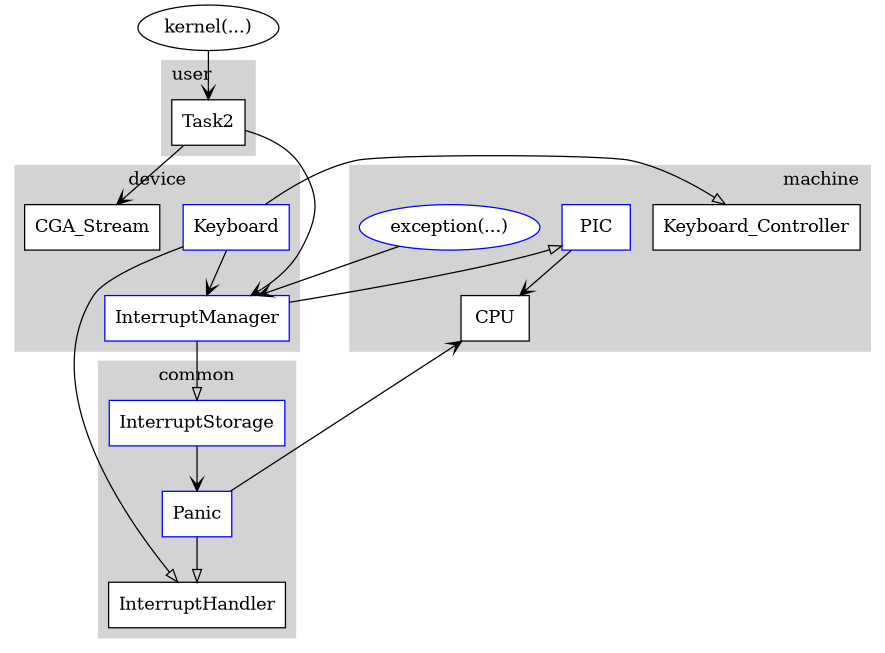 
  digraph task1 {
    size="5.9,5.5";
    node [shape=box, style="solid,filled", fillcolor=white];
    
    
    kernelF [label="kernel(...)", shape=oval, URL="\ref kernel"];
    
    subgraph cluster_subuser {
      rank="source";
      style=filled;
      color=lightgray;
      label = "user";
      labeljust=l;
      task2C [label="Task2", URL="\ref Task2"];
    }
    
    subgraph cluster_submachine {
      style=filled;
      color=lightgray;
      label = "machine";
      labeljust=r;
      keyctrlC   [label="Keyboard_Controller", URL="\ref Keyboard_Controller"];
      picC       [label="PIC", URL="\ref PIC", color=blue];
      exceptionF [label="exception(...)", shape=oval, URL="\ref exception", color=blue];
      cpuC  [label="CPU", URL="\ref CPU"];
    }

    subgraph cluster_subcommon {
      style=filled;
      color=lightgray;
      label = "common";
      labeljust=c;
      handlerC [label="InterruptHandler", URL="\ref InterruptHandler"];
      panicC   [label="Panic", URL="\ref Panic", color=blue];
      storageC [label="InterruptStorage", URL="\ref InterruptStorage", color=blue];
    }
    
    subgraph cluster_subdevice {
      style=filled;
      color=lightgray;
      label = "device";
      labeljust=c;
      managerC [label="InterruptManager", URL="\ref InterruptManager", color=blue];
      keyboardC [label="Keyboard", URL="\ref Keyboard", color=blue];
      koutC [label="CGA_Stream", URL="\ref CGA_Stream"];
    }
    
    
    kernelF -> task2C [arrowhead="open"]; task2C -> koutC [arrowhead="open"];
    task2C -> managerC [arrowhead="open"]; picC -> cpuC [arrowhead="open"];
    panicC -> cpuC [arrowhead="open"]; panicC -> handlerC [arrowhead="empty"];
    keyboardC -> keyctrlC [arrowhead="empty"]; keyboardC -> handlerC
    [arrowhead="empty"]; keyboardC -> managerC [arrowhead="open", weight=4];
    storageC -> panicC [arrowhead="open", weight=2]; managerC -> storageC
    [arrowhead="empty", weight=2]; managerC -> picC  [arrowhead="empty",
    weight=2]; exceptionF -> managerC [arrowhead="open", weight=5]; } 